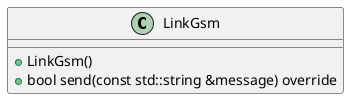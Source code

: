 @startuml

class LinkGsm {
+LinkGsm()
+bool send(const std::string &message) override
}

@enduml